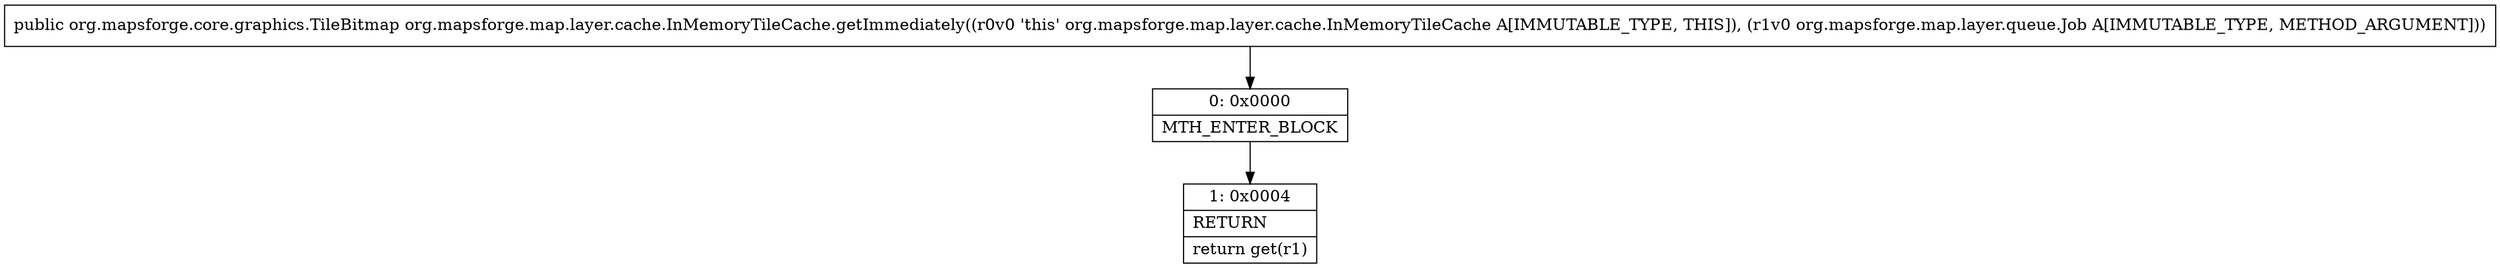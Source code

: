 digraph "CFG fororg.mapsforge.map.layer.cache.InMemoryTileCache.getImmediately(Lorg\/mapsforge\/map\/layer\/queue\/Job;)Lorg\/mapsforge\/core\/graphics\/TileBitmap;" {
Node_0 [shape=record,label="{0\:\ 0x0000|MTH_ENTER_BLOCK\l}"];
Node_1 [shape=record,label="{1\:\ 0x0004|RETURN\l|return get(r1)\l}"];
MethodNode[shape=record,label="{public org.mapsforge.core.graphics.TileBitmap org.mapsforge.map.layer.cache.InMemoryTileCache.getImmediately((r0v0 'this' org.mapsforge.map.layer.cache.InMemoryTileCache A[IMMUTABLE_TYPE, THIS]), (r1v0 org.mapsforge.map.layer.queue.Job A[IMMUTABLE_TYPE, METHOD_ARGUMENT])) }"];
MethodNode -> Node_0;
Node_0 -> Node_1;
}

